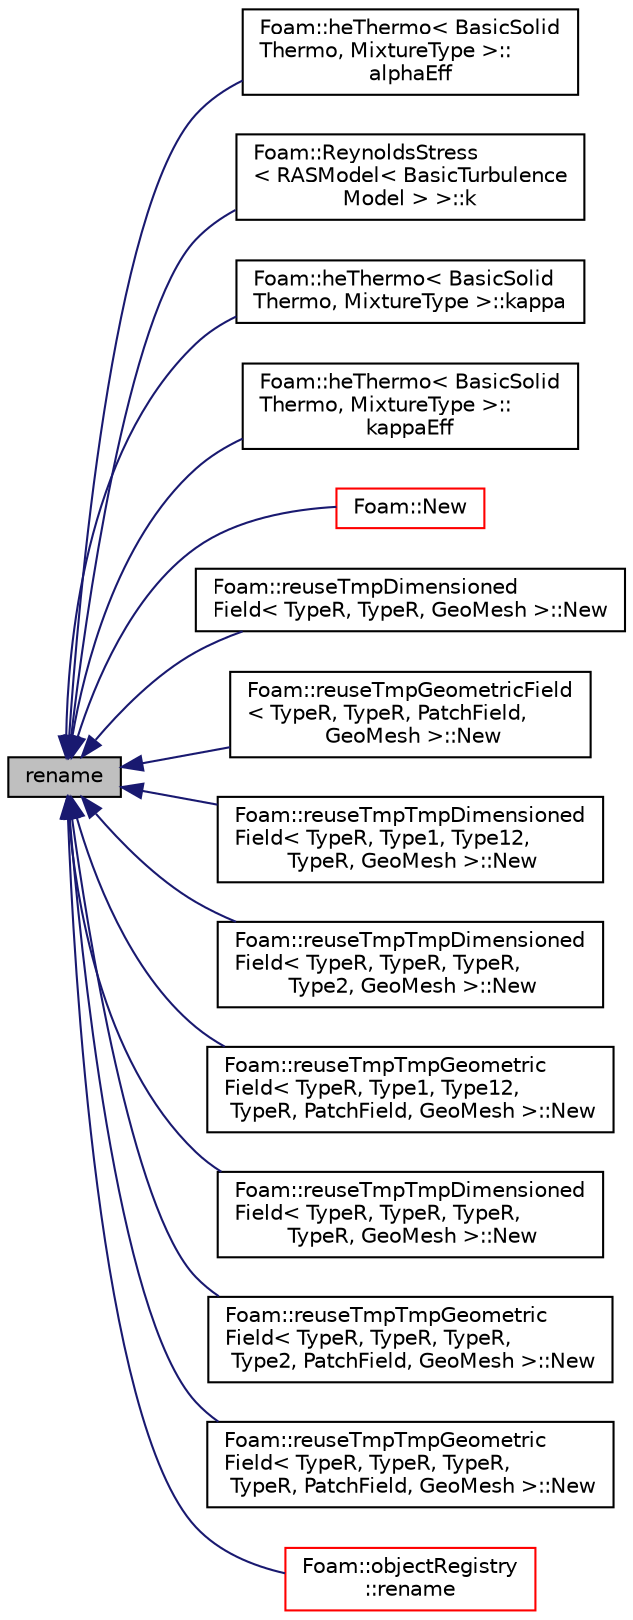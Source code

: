 digraph "rename"
{
  bgcolor="transparent";
  edge [fontname="Helvetica",fontsize="10",labelfontname="Helvetica",labelfontsize="10"];
  node [fontname="Helvetica",fontsize="10",shape=record];
  rankdir="LR";
  Node3103 [label="rename",height=0.2,width=0.4,color="black", fillcolor="grey75", style="filled", fontcolor="black"];
  Node3103 -> Node3104 [dir="back",color="midnightblue",fontsize="10",style="solid",fontname="Helvetica"];
  Node3104 [label="Foam::heThermo\< BasicSolid\lThermo, MixtureType \>::\lalphaEff",height=0.2,width=0.4,color="black",URL="$a31021.html#a5ea092ef5d25113f75956fc17a8f88ef",tooltip="Effective thermal diffusivity of mixture [kg/m/s]. "];
  Node3103 -> Node3105 [dir="back",color="midnightblue",fontsize="10",style="solid",fontname="Helvetica"];
  Node3105 [label="Foam::ReynoldsStress\l\< RASModel\< BasicTurbulence\lModel \> \>::k",height=0.2,width=0.4,color="black",URL="$a32389.html#a4170ffa4e33cb7b1e7421485e6e11f81",tooltip="Return the turbulence kinetic energy. "];
  Node3103 -> Node3106 [dir="back",color="midnightblue",fontsize="10",style="solid",fontname="Helvetica"];
  Node3106 [label="Foam::heThermo\< BasicSolid\lThermo, MixtureType \>::kappa",height=0.2,width=0.4,color="black",URL="$a31021.html#abb4bb44aea237892813dd0a97ef89975",tooltip="Thermal diffusivity for temperature of mixture [J/m/s/K]. "];
  Node3103 -> Node3107 [dir="back",color="midnightblue",fontsize="10",style="solid",fontname="Helvetica"];
  Node3107 [label="Foam::heThermo\< BasicSolid\lThermo, MixtureType \>::\lkappaEff",height=0.2,width=0.4,color="black",URL="$a31021.html#a4b4fa1ca91e7b376ea56183ab0eab475",tooltip="Effective thermal diffusivity for temperature. "];
  Node3103 -> Node3108 [dir="back",color="midnightblue",fontsize="10",style="solid",fontname="Helvetica"];
  Node3108 [label="Foam::New",height=0.2,width=0.4,color="red",URL="$a21851.html#a9d62cf14554c95e83f83f14909d9e0ec"];
  Node3103 -> Node3334 [dir="back",color="midnightblue",fontsize="10",style="solid",fontname="Helvetica"];
  Node3334 [label="Foam::reuseTmpDimensioned\lField\< TypeR, TypeR, GeoMesh \>::New",height=0.2,width=0.4,color="black",URL="$a27505.html#a1926cee9d7afd94f0d1c52d77cd1d072"];
  Node3103 -> Node3280 [dir="back",color="midnightblue",fontsize="10",style="solid",fontname="Helvetica"];
  Node3280 [label="Foam::reuseTmpGeometricField\l\< TypeR, TypeR, PatchField,\l GeoMesh \>::New",height=0.2,width=0.4,color="black",URL="$a27629.html#ac2e36f9ab50990b6244af41ea6d8c5ab"];
  Node3103 -> Node3335 [dir="back",color="midnightblue",fontsize="10",style="solid",fontname="Helvetica"];
  Node3335 [label="Foam::reuseTmpTmpDimensioned\lField\< TypeR, Type1, Type12,\l TypeR, GeoMesh \>::New",height=0.2,width=0.4,color="black",URL="$a27513.html#a07573aab5b91bfa226a3c1b3105dc55e"];
  Node3103 -> Node3336 [dir="back",color="midnightblue",fontsize="10",style="solid",fontname="Helvetica"];
  Node3336 [label="Foam::reuseTmpTmpDimensioned\lField\< TypeR, TypeR, TypeR,\l Type2, GeoMesh \>::New",height=0.2,width=0.4,color="black",URL="$a27517.html#a2b1c5f80802d88e3aed6cafe2e95e0fa"];
  Node3103 -> Node3281 [dir="back",color="midnightblue",fontsize="10",style="solid",fontname="Helvetica"];
  Node3281 [label="Foam::reuseTmpTmpGeometric\lField\< TypeR, Type1, Type12,\l TypeR, PatchField, GeoMesh \>::New",height=0.2,width=0.4,color="black",URL="$a27637.html#a5a55726eb7ef99d65f988ac41ae08d15"];
  Node3103 -> Node3337 [dir="back",color="midnightblue",fontsize="10",style="solid",fontname="Helvetica"];
  Node3337 [label="Foam::reuseTmpTmpDimensioned\lField\< TypeR, TypeR, TypeR,\l TypeR, GeoMesh \>::New",height=0.2,width=0.4,color="black",URL="$a27521.html#a2873ab121a7046db232d3e32c34fd47d"];
  Node3103 -> Node3282 [dir="back",color="midnightblue",fontsize="10",style="solid",fontname="Helvetica"];
  Node3282 [label="Foam::reuseTmpTmpGeometric\lField\< TypeR, TypeR, TypeR,\l Type2, PatchField, GeoMesh \>::New",height=0.2,width=0.4,color="black",URL="$a27641.html#a453408841cffc2f6bd47cfdc2d812bd6"];
  Node3103 -> Node3283 [dir="back",color="midnightblue",fontsize="10",style="solid",fontname="Helvetica"];
  Node3283 [label="Foam::reuseTmpTmpGeometric\lField\< TypeR, TypeR, TypeR,\l TypeR, PatchField, GeoMesh \>::New",height=0.2,width=0.4,color="black",URL="$a27645.html#a5afbd41263a75fd4585e197b499cdad3"];
  Node3103 -> Node3338 [dir="back",color="midnightblue",fontsize="10",style="solid",fontname="Helvetica"];
  Node3338 [label="Foam::objectRegistry\l::rename",height=0.2,width=0.4,color="red",URL="$a27433.html#af41376d1e0031e06613d5ce3c740cf7d",tooltip="Rename. "];
}
